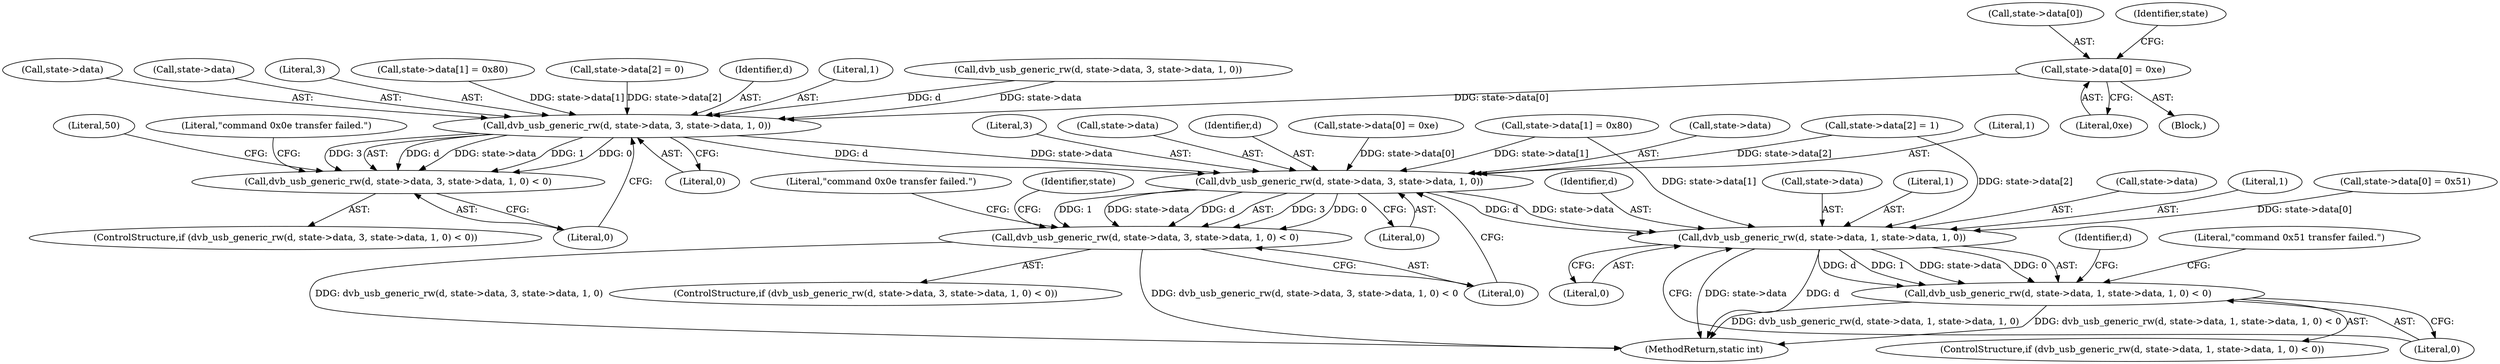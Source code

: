 digraph "0_linux_606142af57dad981b78707234cfbd15f9f7b7125_3@array" {
"1000194" [label="(Call,state->data[0] = 0xe)"];
"1000217" [label="(Call,dvb_usb_generic_rw(d, state->data, 3, state->data, 1, 0))"];
"1000216" [label="(Call,dvb_usb_generic_rw(d, state->data, 3, state->data, 1, 0) < 0)"];
"1000256" [label="(Call,dvb_usb_generic_rw(d, state->data, 3, state->data, 1, 0))"];
"1000255" [label="(Call,dvb_usb_generic_rw(d, state->data, 3, state->data, 1, 0) < 0)"];
"1000279" [label="(Call,dvb_usb_generic_rw(d, state->data, 1, state->data, 1, 0))"];
"1000278" [label="(Call,dvb_usb_generic_rw(d, state->data, 1, state->data, 1, 0) < 0)"];
"1000281" [label="(Call,state->data)"];
"1000226" [label="(Literal,1)"];
"1000195" [label="(Call,state->data[0])"];
"1000228" [label="(Literal,0)"];
"1000180" [label="(Call,dvb_usb_generic_rw(d, state->data, 3, state->data, 1, 0))"];
"1000296" [label="(Identifier,d)"];
"1000200" [label="(Literal,0xe)"];
"1000353" [label="(MethodReturn,static int)"];
"1000273" [label="(Identifier,state)"];
"1000227" [label="(Literal,0)"];
"1000265" [label="(Literal,1)"];
"1000261" [label="(Literal,3)"];
"1000267" [label="(Literal,0)"];
"1000284" [label="(Literal,1)"];
"1000266" [label="(Literal,0)"];
"1000270" [label="(Call,state->data[0] = 0x51)"];
"1000258" [label="(Call,state->data)"];
"1000223" [label="(Call,state->data)"];
"1000216" [label="(Call,dvb_usb_generic_rw(d, state->data, 3, state->data, 1, 0) < 0)"];
"1000257" [label="(Identifier,d)"];
"1000219" [label="(Call,state->data)"];
"1000233" [label="(Call,state->data[0] = 0xe)"];
"1000254" [label="(ControlStructure,if (dvb_usb_generic_rw(d, state->data, 3, state->data, 1, 0) < 0))"];
"1000232" [label="(Literal,50)"];
"1000240" [label="(Call,state->data[1] = 0x80)"];
"1000280" [label="(Identifier,d)"];
"1000222" [label="(Literal,3)"];
"1000290" [label="(Literal,0)"];
"1000230" [label="(Literal,\"command 0x0e transfer failed.\")"];
"1000292" [label="(Literal,\"command 0x51 transfer failed.\")"];
"1000102" [label="(Block,)"];
"1000201" [label="(Call,state->data[1] = 0x80)"];
"1000204" [label="(Identifier,state)"];
"1000247" [label="(Call,state->data[2] = 1)"];
"1000217" [label="(Call,dvb_usb_generic_rw(d, state->data, 3, state->data, 1, 0))"];
"1000269" [label="(Literal,\"command 0x0e transfer failed.\")"];
"1000285" [label="(Call,state->data)"];
"1000288" [label="(Literal,1)"];
"1000289" [label="(Literal,0)"];
"1000255" [label="(Call,dvb_usb_generic_rw(d, state->data, 3, state->data, 1, 0) < 0)"];
"1000256" [label="(Call,dvb_usb_generic_rw(d, state->data, 3, state->data, 1, 0))"];
"1000278" [label="(Call,dvb_usb_generic_rw(d, state->data, 1, state->data, 1, 0) < 0)"];
"1000277" [label="(ControlStructure,if (dvb_usb_generic_rw(d, state->data, 1, state->data, 1, 0) < 0))"];
"1000279" [label="(Call,dvb_usb_generic_rw(d, state->data, 1, state->data, 1, 0))"];
"1000208" [label="(Call,state->data[2] = 0)"];
"1000218" [label="(Identifier,d)"];
"1000194" [label="(Call,state->data[0] = 0xe)"];
"1000262" [label="(Call,state->data)"];
"1000215" [label="(ControlStructure,if (dvb_usb_generic_rw(d, state->data, 3, state->data, 1, 0) < 0))"];
"1000194" -> "1000102"  [label="AST: "];
"1000194" -> "1000200"  [label="CFG: "];
"1000195" -> "1000194"  [label="AST: "];
"1000200" -> "1000194"  [label="AST: "];
"1000204" -> "1000194"  [label="CFG: "];
"1000194" -> "1000217"  [label="DDG: state->data[0]"];
"1000217" -> "1000216"  [label="AST: "];
"1000217" -> "1000227"  [label="CFG: "];
"1000218" -> "1000217"  [label="AST: "];
"1000219" -> "1000217"  [label="AST: "];
"1000222" -> "1000217"  [label="AST: "];
"1000223" -> "1000217"  [label="AST: "];
"1000226" -> "1000217"  [label="AST: "];
"1000227" -> "1000217"  [label="AST: "];
"1000228" -> "1000217"  [label="CFG: "];
"1000217" -> "1000216"  [label="DDG: d"];
"1000217" -> "1000216"  [label="DDG: state->data"];
"1000217" -> "1000216"  [label="DDG: 1"];
"1000217" -> "1000216"  [label="DDG: 0"];
"1000217" -> "1000216"  [label="DDG: 3"];
"1000180" -> "1000217"  [label="DDG: d"];
"1000180" -> "1000217"  [label="DDG: state->data"];
"1000208" -> "1000217"  [label="DDG: state->data[2]"];
"1000201" -> "1000217"  [label="DDG: state->data[1]"];
"1000217" -> "1000256"  [label="DDG: d"];
"1000217" -> "1000256"  [label="DDG: state->data"];
"1000216" -> "1000215"  [label="AST: "];
"1000216" -> "1000228"  [label="CFG: "];
"1000228" -> "1000216"  [label="AST: "];
"1000230" -> "1000216"  [label="CFG: "];
"1000232" -> "1000216"  [label="CFG: "];
"1000256" -> "1000255"  [label="AST: "];
"1000256" -> "1000266"  [label="CFG: "];
"1000257" -> "1000256"  [label="AST: "];
"1000258" -> "1000256"  [label="AST: "];
"1000261" -> "1000256"  [label="AST: "];
"1000262" -> "1000256"  [label="AST: "];
"1000265" -> "1000256"  [label="AST: "];
"1000266" -> "1000256"  [label="AST: "];
"1000267" -> "1000256"  [label="CFG: "];
"1000256" -> "1000255"  [label="DDG: 3"];
"1000256" -> "1000255"  [label="DDG: 0"];
"1000256" -> "1000255"  [label="DDG: 1"];
"1000256" -> "1000255"  [label="DDG: state->data"];
"1000256" -> "1000255"  [label="DDG: d"];
"1000247" -> "1000256"  [label="DDG: state->data[2]"];
"1000233" -> "1000256"  [label="DDG: state->data[0]"];
"1000240" -> "1000256"  [label="DDG: state->data[1]"];
"1000256" -> "1000279"  [label="DDG: d"];
"1000256" -> "1000279"  [label="DDG: state->data"];
"1000255" -> "1000254"  [label="AST: "];
"1000255" -> "1000267"  [label="CFG: "];
"1000267" -> "1000255"  [label="AST: "];
"1000269" -> "1000255"  [label="CFG: "];
"1000273" -> "1000255"  [label="CFG: "];
"1000255" -> "1000353"  [label="DDG: dvb_usb_generic_rw(d, state->data, 3, state->data, 1, 0)"];
"1000255" -> "1000353"  [label="DDG: dvb_usb_generic_rw(d, state->data, 3, state->data, 1, 0) < 0"];
"1000279" -> "1000278"  [label="AST: "];
"1000279" -> "1000289"  [label="CFG: "];
"1000280" -> "1000279"  [label="AST: "];
"1000281" -> "1000279"  [label="AST: "];
"1000284" -> "1000279"  [label="AST: "];
"1000285" -> "1000279"  [label="AST: "];
"1000288" -> "1000279"  [label="AST: "];
"1000289" -> "1000279"  [label="AST: "];
"1000290" -> "1000279"  [label="CFG: "];
"1000279" -> "1000353"  [label="DDG: state->data"];
"1000279" -> "1000353"  [label="DDG: d"];
"1000279" -> "1000278"  [label="DDG: d"];
"1000279" -> "1000278"  [label="DDG: 1"];
"1000279" -> "1000278"  [label="DDG: state->data"];
"1000279" -> "1000278"  [label="DDG: 0"];
"1000247" -> "1000279"  [label="DDG: state->data[2]"];
"1000240" -> "1000279"  [label="DDG: state->data[1]"];
"1000270" -> "1000279"  [label="DDG: state->data[0]"];
"1000278" -> "1000277"  [label="AST: "];
"1000278" -> "1000290"  [label="CFG: "];
"1000290" -> "1000278"  [label="AST: "];
"1000292" -> "1000278"  [label="CFG: "];
"1000296" -> "1000278"  [label="CFG: "];
"1000278" -> "1000353"  [label="DDG: dvb_usb_generic_rw(d, state->data, 1, state->data, 1, 0) < 0"];
"1000278" -> "1000353"  [label="DDG: dvb_usb_generic_rw(d, state->data, 1, state->data, 1, 0)"];
}
